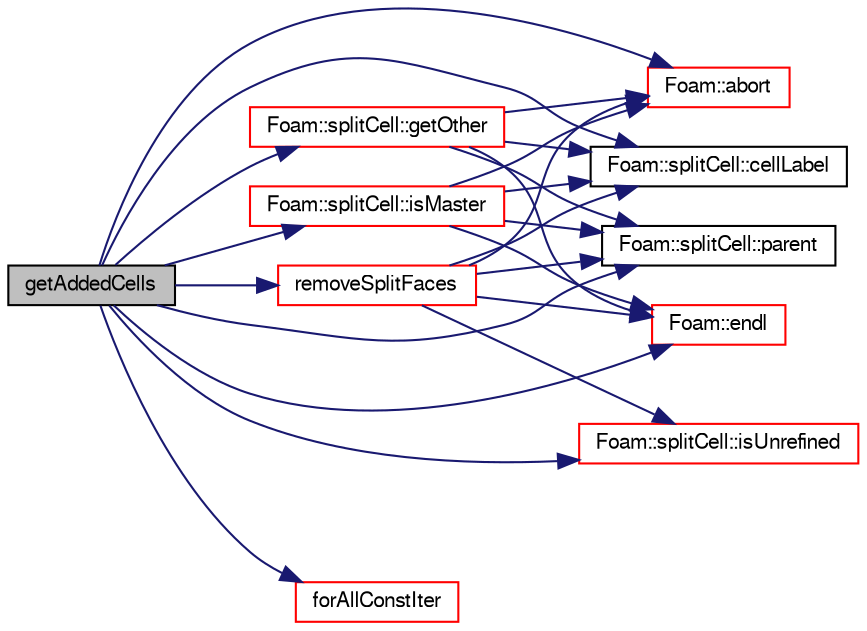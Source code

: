 digraph "getAddedCells"
{
  bgcolor="transparent";
  edge [fontname="FreeSans",fontsize="10",labelfontname="FreeSans",labelfontsize="10"];
  node [fontname="FreeSans",fontsize="10",shape=record];
  rankdir="LR";
  Node2180 [label="getAddedCells",height=0.2,width=0.4,color="black", fillcolor="grey75", style="filled", fontcolor="black"];
  Node2180 -> Node2181 [color="midnightblue",fontsize="10",style="solid",fontname="FreeSans"];
  Node2181 [label="Foam::abort",height=0.2,width=0.4,color="red",URL="$a21124.html#a447107a607d03e417307c203fa5fb44b"];
  Node2180 -> Node2224 [color="midnightblue",fontsize="10",style="solid",fontname="FreeSans"];
  Node2224 [label="Foam::splitCell::cellLabel",height=0.2,width=0.4,color="black",URL="$a21526.html#aea68bb95ef7cfdc7468de174ed08b8f9"];
  Node2180 -> Node2189 [color="midnightblue",fontsize="10",style="solid",fontname="FreeSans"];
  Node2189 [label="Foam::endl",height=0.2,width=0.4,color="red",URL="$a21124.html#a2db8fe02a0d3909e9351bb4275b23ce4",tooltip="Add newline and flush stream. "];
  Node2180 -> Node2225 [color="midnightblue",fontsize="10",style="solid",fontname="FreeSans"];
  Node2225 [label="forAllConstIter",height=0.2,width=0.4,color="red",URL="$a38141.html#ae21e2836509b0fa7f7cedf6493b11b09"];
  Node2180 -> Node2484 [color="midnightblue",fontsize="10",style="solid",fontname="FreeSans"];
  Node2484 [label="Foam::splitCell::getOther",height=0.2,width=0.4,color="red",URL="$a21526.html#ae470ddffb5db2f30deda7a5fd0ce23b4",tooltip="Returns other half of split cell. I.e. slave if this is master. "];
  Node2484 -> Node2181 [color="midnightblue",fontsize="10",style="solid",fontname="FreeSans"];
  Node2484 -> Node2224 [color="midnightblue",fontsize="10",style="solid",fontname="FreeSans"];
  Node2484 -> Node2189 [color="midnightblue",fontsize="10",style="solid",fontname="FreeSans"];
  Node2484 -> Node2486 [color="midnightblue",fontsize="10",style="solid",fontname="FreeSans"];
  Node2486 [label="Foam::splitCell::parent",height=0.2,width=0.4,color="black",URL="$a21526.html#a20b4a43bd8e8a11ce7273527d3e401a4"];
  Node2180 -> Node2488 [color="midnightblue",fontsize="10",style="solid",fontname="FreeSans"];
  Node2488 [label="Foam::splitCell::isMaster",height=0.2,width=0.4,color="red",URL="$a21526.html#a6dfd2bbd6bdf03bbc060502834e3fac0",tooltip="Check if this is master cell of split. "];
  Node2488 -> Node2181 [color="midnightblue",fontsize="10",style="solid",fontname="FreeSans"];
  Node2488 -> Node2224 [color="midnightblue",fontsize="10",style="solid",fontname="FreeSans"];
  Node2488 -> Node2189 [color="midnightblue",fontsize="10",style="solid",fontname="FreeSans"];
  Node2488 -> Node2486 [color="midnightblue",fontsize="10",style="solid",fontname="FreeSans"];
  Node2180 -> Node2489 [color="midnightblue",fontsize="10",style="solid",fontname="FreeSans"];
  Node2489 [label="Foam::splitCell::isUnrefined",height=0.2,width=0.4,color="red",URL="$a21526.html#a801da7087139a31943ccd50321ccbc88",tooltip="Check if this is unrefined (i.e. has no master or slave) "];
  Node2180 -> Node2486 [color="midnightblue",fontsize="10",style="solid",fontname="FreeSans"];
  Node2180 -> Node2490 [color="midnightblue",fontsize="10",style="solid",fontname="FreeSans"];
  Node2490 [label="removeSplitFaces",height=0.2,width=0.4,color="red",URL="$a21518.html#afded860e134d9338c8bf9641a8c5e3c2",tooltip="Remove some refinement. Needs to be supplied subset of. "];
  Node2490 -> Node2181 [color="midnightblue",fontsize="10",style="solid",fontname="FreeSans"];
  Node2490 -> Node2189 [color="midnightblue",fontsize="10",style="solid",fontname="FreeSans"];
  Node2490 -> Node2486 [color="midnightblue",fontsize="10",style="solid",fontname="FreeSans"];
  Node2490 -> Node2224 [color="midnightblue",fontsize="10",style="solid",fontname="FreeSans"];
  Node2490 -> Node2489 [color="midnightblue",fontsize="10",style="solid",fontname="FreeSans"];
}
